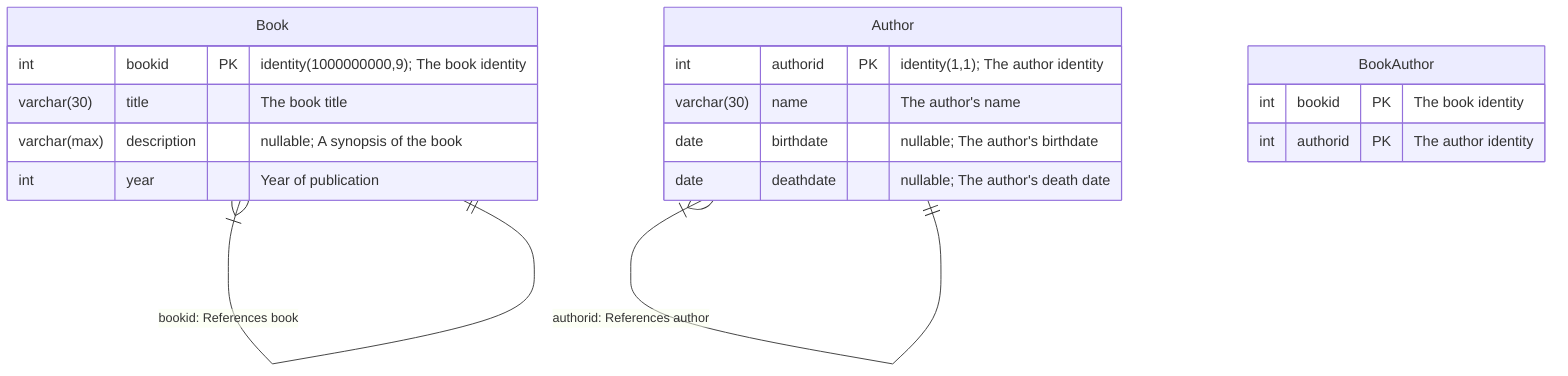erDiagram
Book {
	int bookid PK "identity(1000000000,9); The book identity"
	varchar(30) title "The book title"
	varchar(max) description "nullable; A synopsis of the book"
	int year "Year of publication"
}
Author {
	int authorid PK "identity(1,1); The author identity"
	varchar(30) name "The author's name"
	date birthdate "nullable; The author's birthdate"
	date deathdate "nullable; The author's death date"
}
BookAuthor {
	int bookid PK "The book identity"
	int authorid PK "The author identity"
}
Book }|--|| Book : "bookid: References book"
Author }|--|| Author : "authorid: References author"